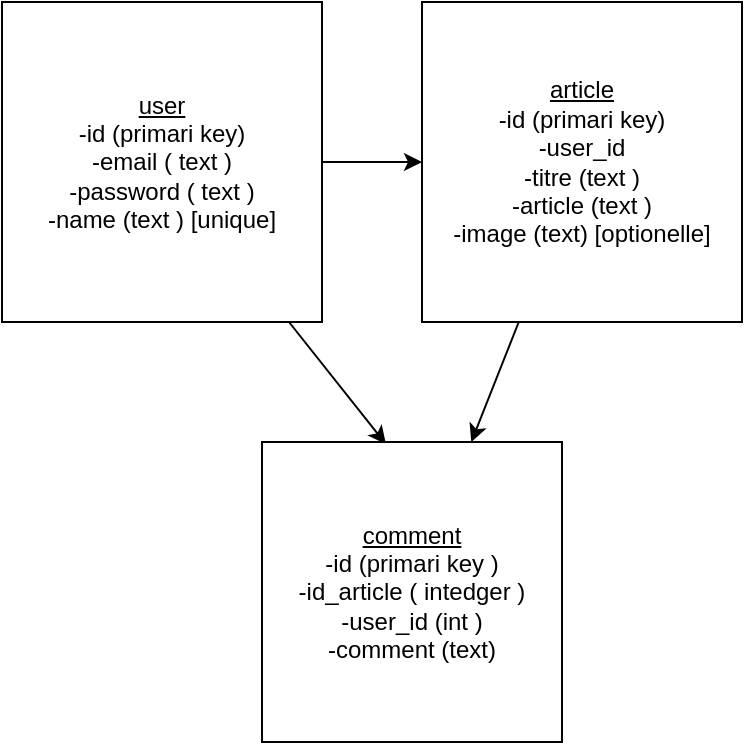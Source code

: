 <mxfile>
    <diagram id="5UnLnaxESgJtwuNQDX4r" name="Page-1">
        <mxGraphModel dx="826" dy="459" grid="1" gridSize="10" guides="1" tooltips="1" connect="1" arrows="1" fold="1" page="1" pageScale="1" pageWidth="827" pageHeight="1169" math="0" shadow="0">
            <root>
                <mxCell id="0"/>
                <mxCell id="1" parent="0"/>
                <mxCell id="6" style="edgeStyle=none;html=1;entryX=0.413;entryY=0.007;entryDx=0;entryDy=0;entryPerimeter=0;" parent="1" source="2" target="4" edge="1">
                    <mxGeometry relative="1" as="geometry"/>
                </mxCell>
                <mxCell id="8" style="edgeStyle=none;html=1;" parent="1" source="2" target="3" edge="1">
                    <mxGeometry relative="1" as="geometry"/>
                </mxCell>
                <mxCell id="2" value="&lt;u&gt;user&lt;/u&gt;&lt;br&gt;-id (primari key)&lt;br&gt;-email ( text )&lt;br&gt;-password ( text )&lt;br&gt;-name (text ) [unique]" style="whiteSpace=wrap;html=1;aspect=fixed;" parent="1" vertex="1">
                    <mxGeometry x="10" y="10" width="160" height="160" as="geometry"/>
                </mxCell>
                <mxCell id="7" style="edgeStyle=none;html=1;" parent="1" source="3" target="4" edge="1">
                    <mxGeometry relative="1" as="geometry"/>
                </mxCell>
                <mxCell id="3" value="&lt;u&gt;article&lt;/u&gt;&lt;br&gt;-id (primari key)&lt;br&gt;-user_id&lt;br&gt;-titre (text )&lt;br&gt;-article (text )&lt;br&gt;-image (text) [optionelle]" style="whiteSpace=wrap;html=1;aspect=fixed;" parent="1" vertex="1">
                    <mxGeometry x="220" y="10" width="160" height="160" as="geometry"/>
                </mxCell>
                <mxCell id="4" value="&lt;u&gt;comment&lt;/u&gt;&lt;br&gt;-id (primari key )&lt;br&gt;-id_article ( intedger )&lt;br&gt;-user_id (int )&lt;br&gt;-comment (text)" style="whiteSpace=wrap;html=1;aspect=fixed;" parent="1" vertex="1">
                    <mxGeometry x="140" y="230" width="150" height="150" as="geometry"/>
                </mxCell>
            </root>
        </mxGraphModel>
    </diagram>
</mxfile>